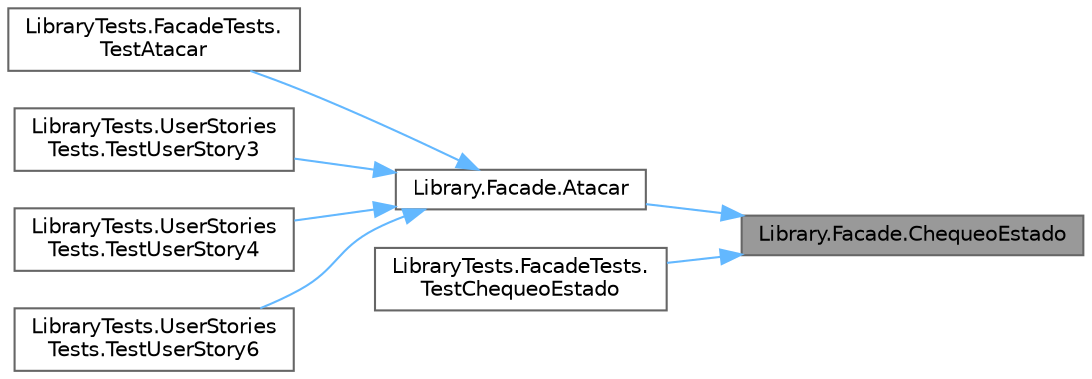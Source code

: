 digraph "Library.Facade.ChequeoEstado"
{
 // INTERACTIVE_SVG=YES
 // LATEX_PDF_SIZE
  bgcolor="transparent";
  edge [fontname=Helvetica,fontsize=10,labelfontname=Helvetica,labelfontsize=10];
  node [fontname=Helvetica,fontsize=10,shape=box,height=0.2,width=0.4];
  rankdir="RL";
  Node1 [id="Node000001",label="Library.Facade.ChequeoEstado",height=0.2,width=0.4,color="gray40", fillcolor="grey60", style="filled", fontcolor="black",tooltip="Chequea que los jugadores tengan todavía Pokémones."];
  Node1 -> Node2 [id="edge1_Node000001_Node000002",dir="back",color="steelblue1",style="solid",tooltip=" "];
  Node2 [id="Node000002",label="Library.Facade.Atacar",height=0.2,width=0.4,color="grey40", fillcolor="white", style="filled",URL="$classLibrary_1_1Facade.html#a3f677996d74c9736c75f387f24ff0c40",tooltip="Valida y realiza el ataque."];
  Node2 -> Node3 [id="edge2_Node000002_Node000003",dir="back",color="steelblue1",style="solid",tooltip=" "];
  Node3 [id="Node000003",label="LibraryTests.FacadeTests.\lTestAtacar",height=0.2,width=0.4,color="grey40", fillcolor="white", style="filled",URL="$classLibraryTests_1_1FacadeTests.html#af22f93966c93bc6fe2965ce061b62d68",tooltip="Este test comprueba que se pueda atacar correctamente durante la batalla."];
  Node2 -> Node4 [id="edge3_Node000002_Node000004",dir="back",color="steelblue1",style="solid",tooltip=" "];
  Node4 [id="Node000004",label="LibraryTests.UserStories\lTests.TestUserStory3",height=0.2,width=0.4,color="grey40", fillcolor="white", style="filled",URL="$classLibraryTests_1_1UserStoriesTests.html#a883c55f00a8c9bbfdae8dde41e5abd5b",tooltip="Este test comprueba la historia de usuario 3."];
  Node2 -> Node5 [id="edge4_Node000002_Node000005",dir="back",color="steelblue1",style="solid",tooltip=" "];
  Node5 [id="Node000005",label="LibraryTests.UserStories\lTests.TestUserStory4",height=0.2,width=0.4,color="grey40", fillcolor="white", style="filled",URL="$classLibraryTests_1_1UserStoriesTests.html#a29d230cc97f8e77e6587b51d04d34aa5",tooltip="Este test comprueba la historia de usuario 4."];
  Node2 -> Node6 [id="edge5_Node000002_Node000006",dir="back",color="steelblue1",style="solid",tooltip=" "];
  Node6 [id="Node000006",label="LibraryTests.UserStories\lTests.TestUserStory6",height=0.2,width=0.4,color="grey40", fillcolor="white", style="filled",URL="$classLibraryTests_1_1UserStoriesTests.html#aac9f6eeb44dbeb33c33a2a4c2dd34da4",tooltip="Este test comprueba la historia de usuario 6."];
  Node1 -> Node7 [id="edge6_Node000001_Node000007",dir="back",color="steelblue1",style="solid",tooltip=" "];
  Node7 [id="Node000007",label="LibraryTests.FacadeTests.\lTestChequeoEstado",height=0.2,width=0.4,color="grey40", fillcolor="white", style="filled",URL="$classLibraryTests_1_1FacadeTests.html#a6574af3081bd3ced3b41a99743af8ebb",tooltip="Este test comprueba que se pueda obtener el estado de una batalla (si hay alguno con Pokémons vivos)."];
}
